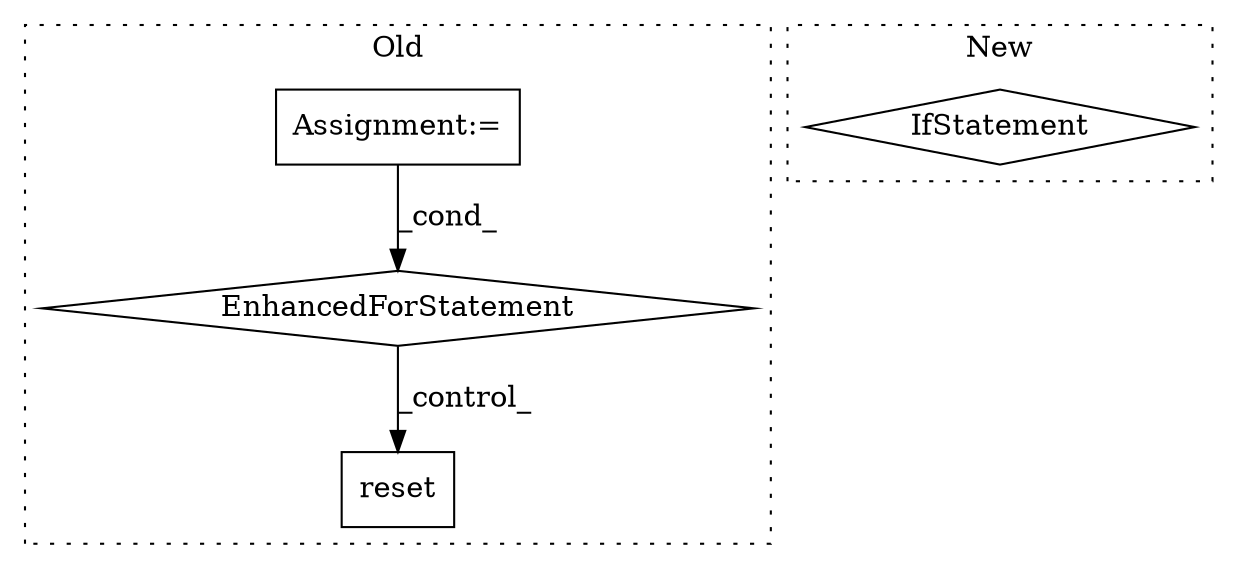 digraph G {
subgraph cluster0 {
1 [label="reset" a="32" s="819" l="7" shape="box"];
3 [label="EnhancedForStatement" a="70" s="684,798" l="76,2" shape="diamond"];
4 [label="Assignment:=" a="7" s="684,798" l="76,2" shape="box"];
label = "Old";
style="dotted";
}
subgraph cluster1 {
2 [label="IfStatement" a="25" s="698,720" l="4,2" shape="diamond"];
label = "New";
style="dotted";
}
3 -> 1 [label="_control_"];
4 -> 3 [label="_cond_"];
}
